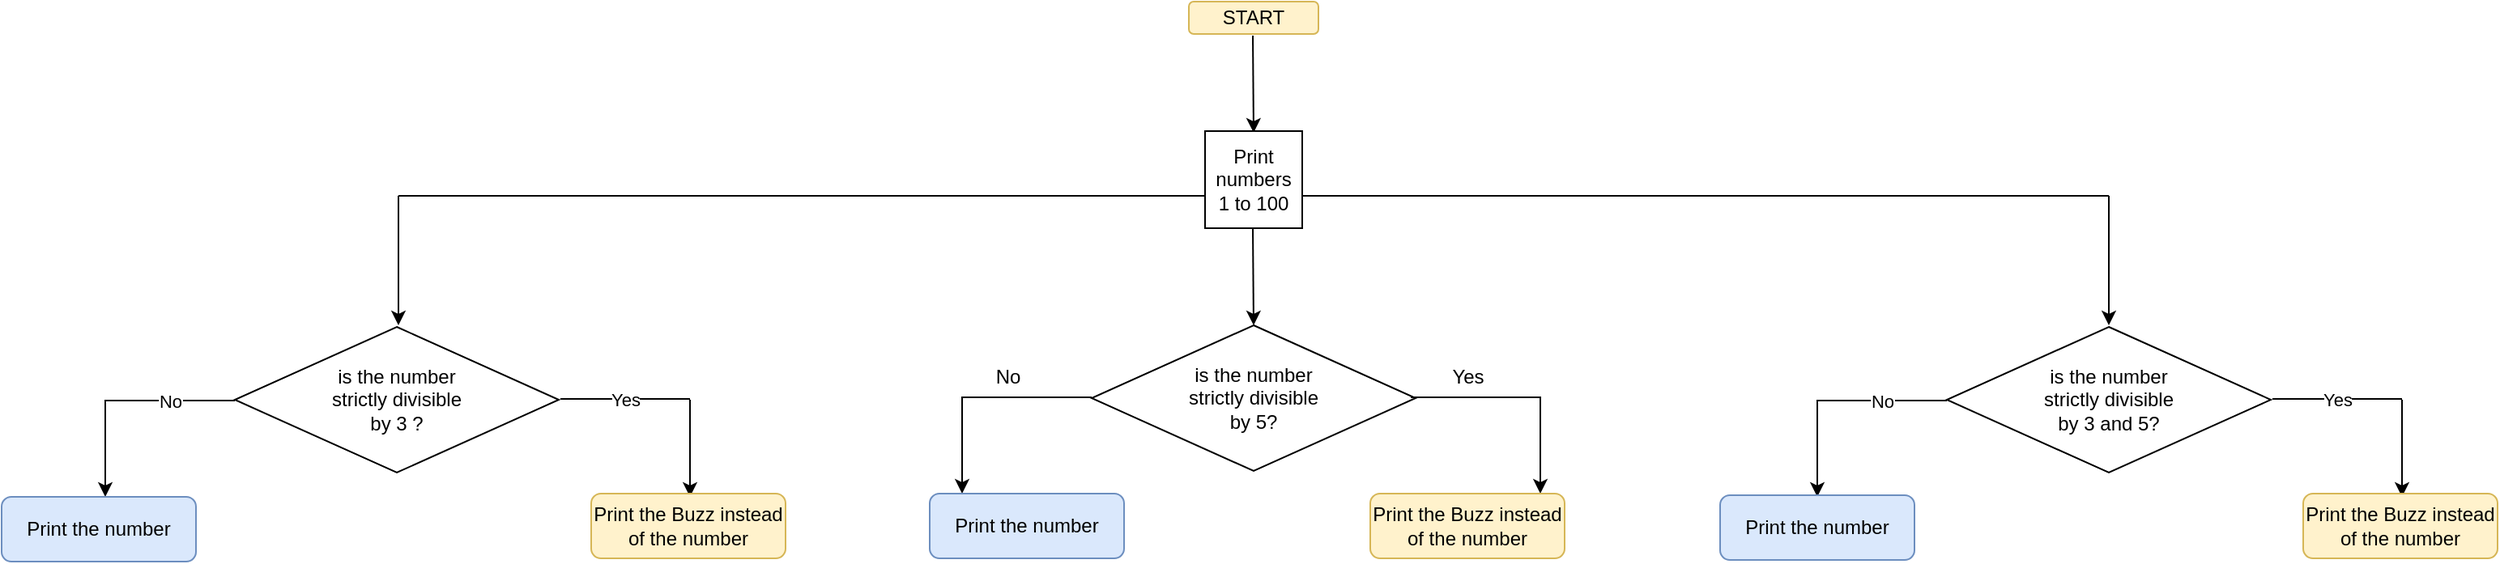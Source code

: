 <mxfile version="20.0.3" type="github">
  <diagram id="u1L0F7Qn24enEB-UApsE" name="Page-1">
    <mxGraphModel dx="1796" dy="551" grid="1" gridSize="8" guides="1" tooltips="1" connect="1" arrows="1" fold="1" page="1" pageScale="1" pageWidth="850" pageHeight="1100" math="0" shadow="0">
      <root>
        <mxCell id="0" />
        <mxCell id="1" parent="0" />
        <mxCell id="V5qjPpUxMIIY8k5n9pWK-1" value="START" style="rounded=1;whiteSpace=wrap;html=1;fillColor=#fff2cc;strokeColor=#d6b656;" vertex="1" parent="1">
          <mxGeometry x="360" y="40" width="80" height="20" as="geometry" />
        </mxCell>
        <mxCell id="V5qjPpUxMIIY8k5n9pWK-2" value="" style="endArrow=none;html=1;rounded=0;" edge="1" parent="1">
          <mxGeometry width="50" height="50" relative="1" as="geometry">
            <mxPoint x="430" y="160" as="sourcePoint" />
            <mxPoint x="928" y="160" as="targetPoint" />
          </mxGeometry>
        </mxCell>
        <mxCell id="V5qjPpUxMIIY8k5n9pWK-4" value="" style="endArrow=classic;html=1;rounded=0;" edge="1" parent="1">
          <mxGeometry width="50" height="50" relative="1" as="geometry">
            <mxPoint x="399.5" y="61" as="sourcePoint" />
            <mxPoint x="400" y="121" as="targetPoint" />
          </mxGeometry>
        </mxCell>
        <mxCell id="V5qjPpUxMIIY8k5n9pWK-5" value="&lt;div&gt;is the number &lt;br&gt;&lt;/div&gt;&lt;div&gt;strictly divisible&lt;/div&gt;&lt;div&gt;by 5?&lt;br&gt;&lt;/div&gt;" style="rhombus;whiteSpace=wrap;html=1;" vertex="1" parent="1">
          <mxGeometry x="300" y="240" width="200" height="90" as="geometry" />
        </mxCell>
        <mxCell id="V5qjPpUxMIIY8k5n9pWK-7" value="&lt;div&gt;Print numbers &lt;br&gt;&lt;/div&gt;&lt;div&gt;1 to 100&lt;/div&gt;" style="whiteSpace=wrap;html=1;aspect=fixed;" vertex="1" parent="1">
          <mxGeometry x="370" y="120" width="60" height="60" as="geometry" />
        </mxCell>
        <mxCell id="V5qjPpUxMIIY8k5n9pWK-8" value="" style="endArrow=classic;html=1;rounded=0;" edge="1" parent="1">
          <mxGeometry width="50" height="50" relative="1" as="geometry">
            <mxPoint x="399.5" y="180" as="sourcePoint" />
            <mxPoint x="400" y="240" as="targetPoint" />
          </mxGeometry>
        </mxCell>
        <mxCell id="V5qjPpUxMIIY8k5n9pWK-10" value="" style="endArrow=none;html=1;rounded=0;" edge="1" parent="1">
          <mxGeometry width="50" height="50" relative="1" as="geometry">
            <mxPoint x="497" y="284.5" as="sourcePoint" />
            <mxPoint x="577" y="284.5" as="targetPoint" />
          </mxGeometry>
        </mxCell>
        <mxCell id="V5qjPpUxMIIY8k5n9pWK-11" value="" style="endArrow=none;html=1;rounded=0;" edge="1" parent="1">
          <mxGeometry width="50" height="50" relative="1" as="geometry">
            <mxPoint x="220" y="284.5" as="sourcePoint" />
            <mxPoint x="300" y="284.5" as="targetPoint" />
          </mxGeometry>
        </mxCell>
        <mxCell id="V5qjPpUxMIIY8k5n9pWK-12" value="" style="endArrow=classic;html=1;rounded=0;" edge="1" parent="1">
          <mxGeometry width="50" height="50" relative="1" as="geometry">
            <mxPoint x="220" y="284" as="sourcePoint" />
            <mxPoint x="220" y="344" as="targetPoint" />
          </mxGeometry>
        </mxCell>
        <mxCell id="V5qjPpUxMIIY8k5n9pWK-13" value="" style="endArrow=classic;html=1;rounded=0;" edge="1" parent="1">
          <mxGeometry width="50" height="50" relative="1" as="geometry">
            <mxPoint x="577" y="284" as="sourcePoint" />
            <mxPoint x="577" y="344" as="targetPoint" />
          </mxGeometry>
        </mxCell>
        <mxCell id="V5qjPpUxMIIY8k5n9pWK-14" value="No" style="text;html=1;align=center;verticalAlign=middle;resizable=0;points=[];autosize=1;strokeColor=none;fillColor=none;" vertex="1" parent="1">
          <mxGeometry x="232" y="256" width="32" height="32" as="geometry" />
        </mxCell>
        <mxCell id="V5qjPpUxMIIY8k5n9pWK-15" value="Yes" style="text;html=1;align=center;verticalAlign=middle;resizable=0;points=[];autosize=1;strokeColor=none;fillColor=none;" vertex="1" parent="1">
          <mxGeometry x="512" y="256" width="40" height="32" as="geometry" />
        </mxCell>
        <mxCell id="V5qjPpUxMIIY8k5n9pWK-16" value="Print the number" style="rounded=1;whiteSpace=wrap;html=1;fillColor=#dae8fc;strokeColor=#6c8ebf;" vertex="1" parent="1">
          <mxGeometry x="200" y="344" width="120" height="40" as="geometry" />
        </mxCell>
        <mxCell id="V5qjPpUxMIIY8k5n9pWK-17" value="&lt;div&gt;Print the Buzz instead&lt;/div&gt;&lt;div&gt;of the number&lt;br&gt;&lt;/div&gt;" style="rounded=1;whiteSpace=wrap;html=1;fillColor=#fff2cc;strokeColor=#d6b656;" vertex="1" parent="1">
          <mxGeometry x="472" y="344" width="120" height="40" as="geometry" />
        </mxCell>
        <mxCell id="V5qjPpUxMIIY8k5n9pWK-19" value="" style="endArrow=classic;html=1;rounded=0;" edge="1" parent="1">
          <mxGeometry width="50" height="50" relative="1" as="geometry">
            <mxPoint x="928" y="160" as="sourcePoint" />
            <mxPoint x="928" y="240" as="targetPoint" />
            <Array as="points">
              <mxPoint x="928" y="208" />
            </Array>
          </mxGeometry>
        </mxCell>
        <mxCell id="V5qjPpUxMIIY8k5n9pWK-20" value="&lt;div&gt;is the number &lt;br&gt;&lt;/div&gt;&lt;div&gt;strictly divisible&lt;/div&gt;&lt;div&gt;by 3 and 5?&lt;br&gt;&lt;/div&gt;" style="rhombus;whiteSpace=wrap;html=1;" vertex="1" parent="1">
          <mxGeometry x="828" y="241" width="200" height="90" as="geometry" />
        </mxCell>
        <mxCell id="V5qjPpUxMIIY8k5n9pWK-21" value="No" style="endArrow=none;html=1;rounded=0;" edge="1" parent="1">
          <mxGeometry width="50" height="50" relative="1" as="geometry">
            <mxPoint x="748" y="286.5" as="sourcePoint" />
            <mxPoint x="828" y="286.5" as="targetPoint" />
          </mxGeometry>
        </mxCell>
        <mxCell id="V5qjPpUxMIIY8k5n9pWK-22" value="" style="endArrow=classic;html=1;rounded=0;" edge="1" parent="1">
          <mxGeometry width="50" height="50" relative="1" as="geometry">
            <mxPoint x="1109" y="286" as="sourcePoint" />
            <mxPoint x="1109" y="346" as="targetPoint" />
          </mxGeometry>
        </mxCell>
        <mxCell id="V5qjPpUxMIIY8k5n9pWK-23" value="Yes" style="endArrow=none;html=1;rounded=0;" edge="1" parent="1">
          <mxGeometry width="50" height="50" relative="1" as="geometry">
            <mxPoint x="1029" y="285.5" as="sourcePoint" />
            <mxPoint x="1109" y="285.5" as="targetPoint" />
          </mxGeometry>
        </mxCell>
        <mxCell id="V5qjPpUxMIIY8k5n9pWK-24" value="" style="endArrow=classic;html=1;rounded=0;" edge="1" parent="1">
          <mxGeometry width="50" height="50" relative="1" as="geometry">
            <mxPoint x="748" y="286" as="sourcePoint" />
            <mxPoint x="748" y="346" as="targetPoint" />
          </mxGeometry>
        </mxCell>
        <mxCell id="V5qjPpUxMIIY8k5n9pWK-25" value="&lt;div&gt;Print the Buzz instead&lt;/div&gt;&lt;div&gt;of the number&lt;br&gt;&lt;/div&gt;" style="rounded=1;whiteSpace=wrap;html=1;fillColor=#fff2cc;strokeColor=#d6b656;" vertex="1" parent="1">
          <mxGeometry x="1048" y="344" width="120" height="40" as="geometry" />
        </mxCell>
        <mxCell id="V5qjPpUxMIIY8k5n9pWK-26" value="Print the number" style="rounded=1;whiteSpace=wrap;html=1;fillColor=#dae8fc;strokeColor=#6c8ebf;" vertex="1" parent="1">
          <mxGeometry x="688" y="345" width="120" height="40" as="geometry" />
        </mxCell>
        <mxCell id="V5qjPpUxMIIY8k5n9pWK-27" value="" style="endArrow=none;html=1;rounded=0;" edge="1" parent="1">
          <mxGeometry width="50" height="50" relative="1" as="geometry">
            <mxPoint x="-128" y="160" as="sourcePoint" />
            <mxPoint x="370" y="160" as="targetPoint" />
          </mxGeometry>
        </mxCell>
        <mxCell id="V5qjPpUxMIIY8k5n9pWK-28" value="" style="endArrow=classic;html=1;rounded=0;" edge="1" parent="1">
          <mxGeometry width="50" height="50" relative="1" as="geometry">
            <mxPoint x="-128" y="160" as="sourcePoint" />
            <mxPoint x="-128" y="240" as="targetPoint" />
            <Array as="points">
              <mxPoint x="-128" y="208" />
            </Array>
          </mxGeometry>
        </mxCell>
        <mxCell id="V5qjPpUxMIIY8k5n9pWK-30" value="&lt;div&gt;is the number &lt;br&gt;&lt;/div&gt;&lt;div&gt;strictly divisible&lt;/div&gt;&lt;div&gt;by 3 ?&lt;br&gt;&lt;/div&gt;" style="rhombus;whiteSpace=wrap;html=1;" vertex="1" parent="1">
          <mxGeometry x="-229" y="241" width="200" height="90" as="geometry" />
        </mxCell>
        <mxCell id="V5qjPpUxMIIY8k5n9pWK-31" value="No" style="endArrow=none;html=1;rounded=0;" edge="1" parent="1">
          <mxGeometry width="50" height="50" relative="1" as="geometry">
            <mxPoint x="-309" y="286.5" as="sourcePoint" />
            <mxPoint x="-229" y="286.5" as="targetPoint" />
          </mxGeometry>
        </mxCell>
        <mxCell id="V5qjPpUxMIIY8k5n9pWK-32" value="" style="endArrow=classic;html=1;rounded=0;" edge="1" parent="1">
          <mxGeometry width="50" height="50" relative="1" as="geometry">
            <mxPoint x="52" y="286" as="sourcePoint" />
            <mxPoint x="52" y="346" as="targetPoint" />
          </mxGeometry>
        </mxCell>
        <mxCell id="V5qjPpUxMIIY8k5n9pWK-33" value="Yes" style="endArrow=none;html=1;rounded=0;" edge="1" parent="1">
          <mxGeometry width="50" height="50" relative="1" as="geometry">
            <mxPoint x="-28" y="285.5" as="sourcePoint" />
            <mxPoint x="52" y="285.5" as="targetPoint" />
          </mxGeometry>
        </mxCell>
        <mxCell id="V5qjPpUxMIIY8k5n9pWK-34" value="" style="endArrow=classic;html=1;rounded=0;" edge="1" parent="1">
          <mxGeometry width="50" height="50" relative="1" as="geometry">
            <mxPoint x="-309" y="286" as="sourcePoint" />
            <mxPoint x="-309" y="346" as="targetPoint" />
          </mxGeometry>
        </mxCell>
        <mxCell id="V5qjPpUxMIIY8k5n9pWK-35" value="&lt;div&gt;Print the Buzz instead&lt;/div&gt;&lt;div&gt;of the number&lt;br&gt;&lt;/div&gt;" style="rounded=1;whiteSpace=wrap;html=1;fillColor=#fff2cc;strokeColor=#d6b656;" vertex="1" parent="1">
          <mxGeometry x="-9" y="344" width="120" height="40" as="geometry" />
        </mxCell>
        <mxCell id="V5qjPpUxMIIY8k5n9pWK-36" value="Print the number" style="rounded=1;whiteSpace=wrap;html=1;fillColor=#dae8fc;strokeColor=#6c8ebf;" vertex="1" parent="1">
          <mxGeometry x="-373" y="346" width="120" height="40" as="geometry" />
        </mxCell>
      </root>
    </mxGraphModel>
  </diagram>
</mxfile>

